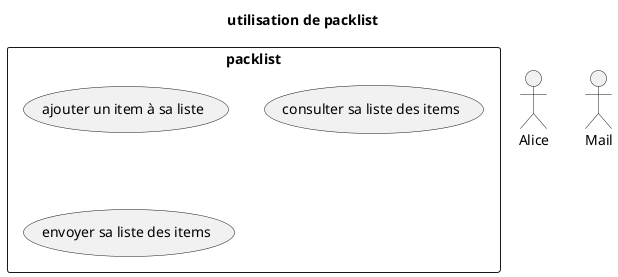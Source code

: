 @startuml
    Title utilisation de packlist
    :Alice:
    :Mail:
    rectangle packlist {
        (ajouter un item à sa liste)
        (consulter sa liste des items)
        (envoyer sa liste des items)
    }
@enduml